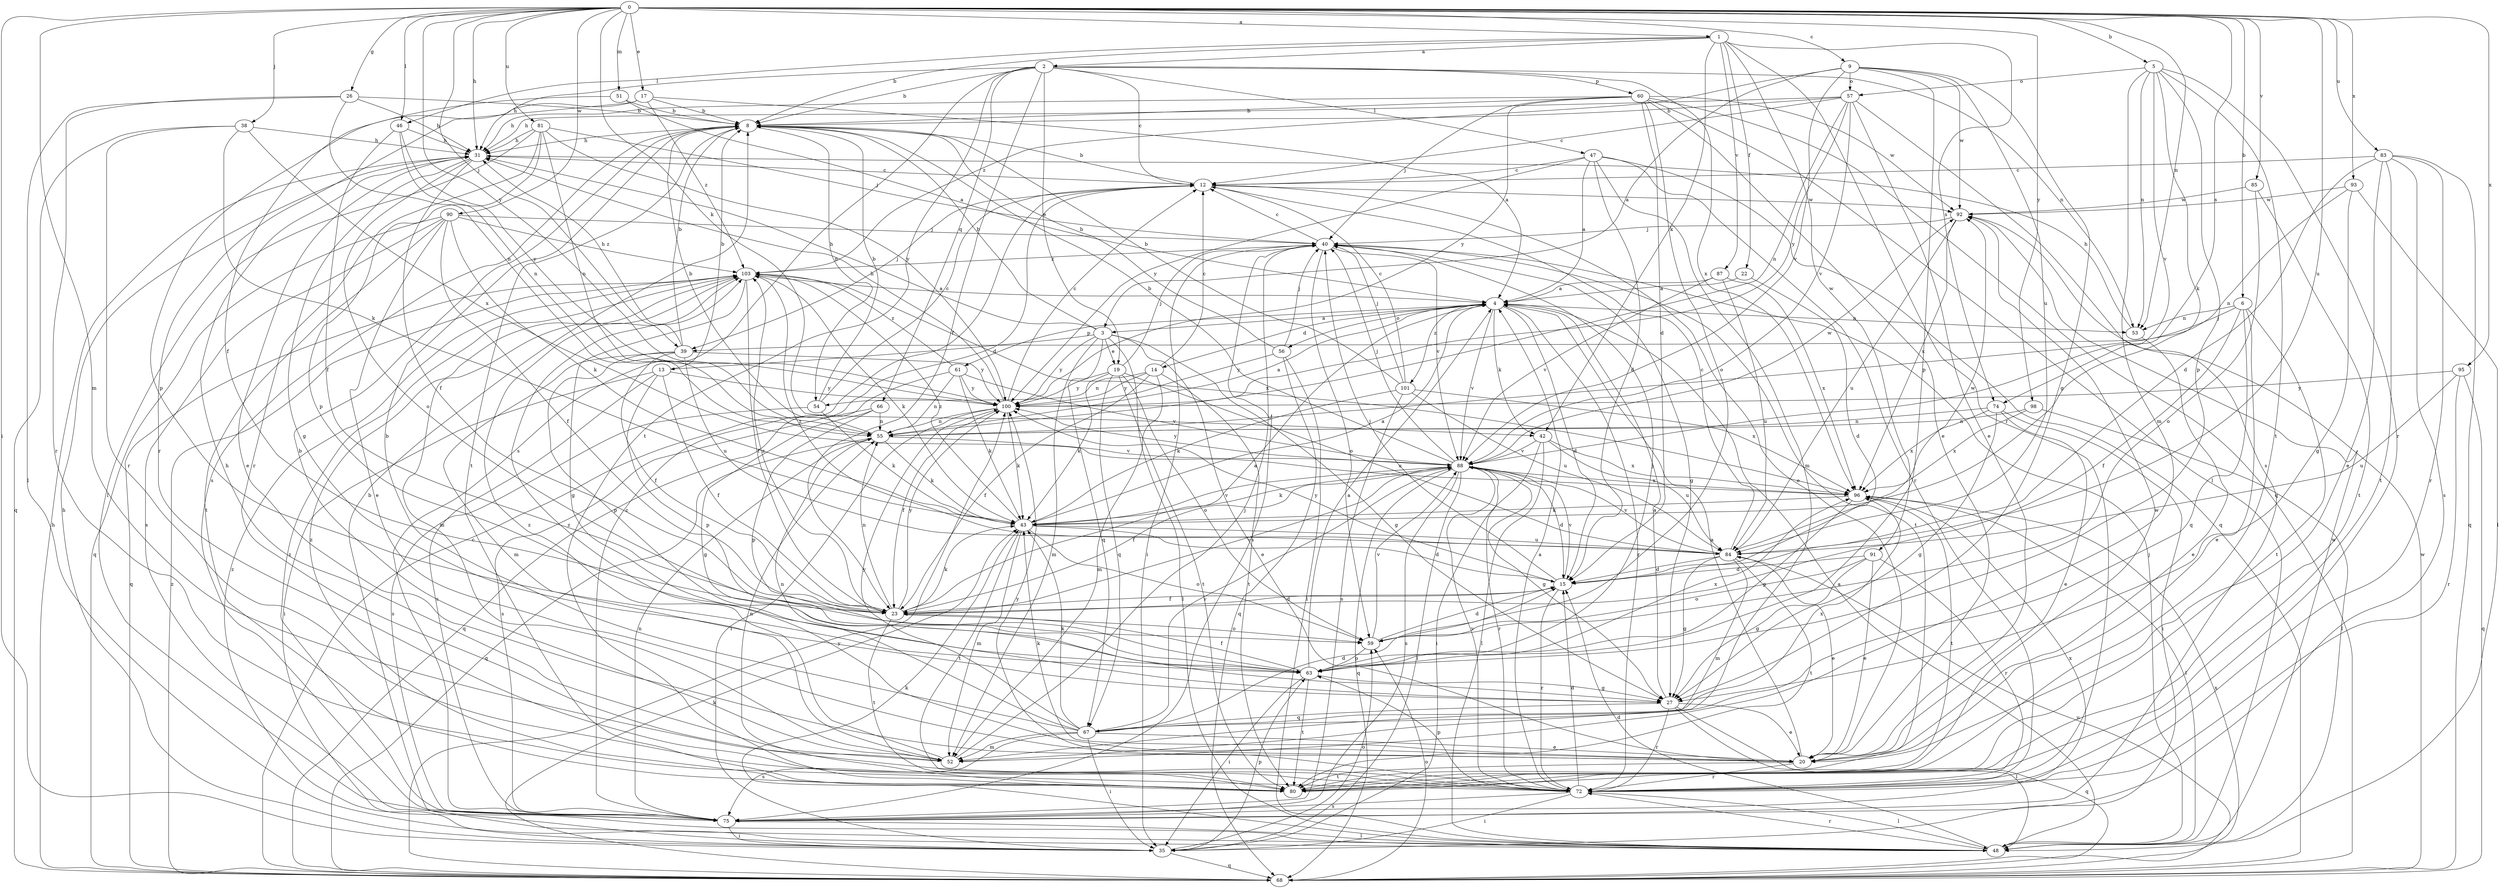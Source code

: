 strict digraph  {
0;
1;
2;
3;
4;
5;
6;
8;
9;
12;
13;
14;
15;
17;
19;
20;
22;
23;
26;
27;
31;
35;
38;
39;
40;
42;
43;
46;
47;
48;
51;
52;
53;
54;
55;
56;
57;
59;
60;
61;
63;
66;
67;
68;
72;
74;
75;
80;
81;
83;
84;
85;
87;
88;
90;
91;
92;
93;
95;
96;
98;
100;
101;
103;
0 -> 1  [label=a];
0 -> 5  [label=b];
0 -> 6  [label=b];
0 -> 9  [label=c];
0 -> 17  [label=e];
0 -> 26  [label=g];
0 -> 31  [label=h];
0 -> 35  [label=i];
0 -> 38  [label=j];
0 -> 39  [label=j];
0 -> 42  [label=k];
0 -> 46  [label=l];
0 -> 51  [label=m];
0 -> 52  [label=m];
0 -> 53  [label=n];
0 -> 74  [label=s];
0 -> 81  [label=u];
0 -> 83  [label=u];
0 -> 84  [label=u];
0 -> 85  [label=v];
0 -> 90  [label=w];
0 -> 93  [label=x];
0 -> 95  [label=x];
0 -> 98  [label=y];
0 -> 100  [label=y];
1 -> 2  [label=a];
1 -> 8  [label=b];
1 -> 22  [label=f];
1 -> 42  [label=k];
1 -> 46  [label=l];
1 -> 72  [label=r];
1 -> 74  [label=s];
1 -> 87  [label=v];
1 -> 91  [label=w];
2 -> 8  [label=b];
2 -> 12  [label=c];
2 -> 19  [label=e];
2 -> 23  [label=f];
2 -> 31  [label=h];
2 -> 47  [label=l];
2 -> 53  [label=n];
2 -> 60  [label=p];
2 -> 66  [label=q];
2 -> 75  [label=s];
2 -> 80  [label=t];
2 -> 96  [label=x];
3 -> 8  [label=b];
3 -> 13  [label=d];
3 -> 19  [label=e];
3 -> 20  [label=e];
3 -> 27  [label=g];
3 -> 31  [label=h];
3 -> 48  [label=l];
3 -> 52  [label=m];
3 -> 67  [label=q];
3 -> 100  [label=y];
4 -> 3  [label=a];
4 -> 14  [label=d];
4 -> 15  [label=d];
4 -> 42  [label=k];
4 -> 53  [label=n];
4 -> 56  [label=o];
4 -> 61  [label=p];
4 -> 72  [label=r];
4 -> 88  [label=v];
4 -> 101  [label=z];
5 -> 43  [label=k];
5 -> 52  [label=m];
5 -> 53  [label=n];
5 -> 57  [label=o];
5 -> 63  [label=p];
5 -> 72  [label=r];
5 -> 80  [label=t];
5 -> 88  [label=v];
6 -> 20  [label=e];
6 -> 23  [label=f];
6 -> 39  [label=j];
6 -> 53  [label=n];
6 -> 67  [label=q];
6 -> 80  [label=t];
8 -> 31  [label=h];
8 -> 54  [label=n];
8 -> 75  [label=s];
8 -> 80  [label=t];
9 -> 3  [label=a];
9 -> 27  [label=g];
9 -> 57  [label=o];
9 -> 63  [label=p];
9 -> 84  [label=u];
9 -> 88  [label=v];
9 -> 92  [label=w];
9 -> 103  [label=z];
12 -> 8  [label=b];
12 -> 20  [label=e];
12 -> 39  [label=j];
12 -> 92  [label=w];
13 -> 8  [label=b];
13 -> 23  [label=f];
13 -> 35  [label=i];
13 -> 63  [label=p];
13 -> 75  [label=s];
13 -> 100  [label=y];
14 -> 12  [label=c];
14 -> 23  [label=f];
14 -> 52  [label=m];
14 -> 54  [label=n];
14 -> 80  [label=t];
14 -> 100  [label=y];
15 -> 23  [label=f];
15 -> 40  [label=j];
15 -> 72  [label=r];
15 -> 88  [label=v];
15 -> 100  [label=y];
17 -> 4  [label=a];
17 -> 8  [label=b];
17 -> 63  [label=p];
17 -> 72  [label=r];
17 -> 103  [label=z];
19 -> 40  [label=j];
19 -> 43  [label=k];
19 -> 59  [label=o];
19 -> 67  [label=q];
19 -> 80  [label=t];
19 -> 84  [label=u];
19 -> 100  [label=y];
20 -> 4  [label=a];
20 -> 43  [label=k];
20 -> 72  [label=r];
20 -> 80  [label=t];
20 -> 103  [label=z];
22 -> 4  [label=a];
22 -> 15  [label=d];
23 -> 4  [label=a];
23 -> 15  [label=d];
23 -> 43  [label=k];
23 -> 55  [label=n];
23 -> 59  [label=o];
23 -> 80  [label=t];
23 -> 88  [label=v];
23 -> 100  [label=y];
23 -> 103  [label=z];
26 -> 8  [label=b];
26 -> 31  [label=h];
26 -> 48  [label=l];
26 -> 55  [label=n];
26 -> 72  [label=r];
27 -> 4  [label=a];
27 -> 20  [label=e];
27 -> 48  [label=l];
27 -> 67  [label=q];
27 -> 68  [label=q];
27 -> 72  [label=r];
31 -> 12  [label=c];
31 -> 20  [label=e];
31 -> 23  [label=f];
31 -> 27  [label=g];
31 -> 59  [label=o];
35 -> 31  [label=h];
35 -> 59  [label=o];
35 -> 63  [label=p];
35 -> 68  [label=q];
35 -> 103  [label=z];
38 -> 31  [label=h];
38 -> 43  [label=k];
38 -> 68  [label=q];
38 -> 72  [label=r];
38 -> 96  [label=x];
39 -> 8  [label=b];
39 -> 23  [label=f];
39 -> 31  [label=h];
39 -> 52  [label=m];
39 -> 63  [label=p];
39 -> 84  [label=u];
39 -> 100  [label=y];
40 -> 12  [label=c];
40 -> 27  [label=g];
40 -> 35  [label=i];
40 -> 59  [label=o];
40 -> 75  [label=s];
40 -> 80  [label=t];
40 -> 88  [label=v];
40 -> 103  [label=z];
42 -> 35  [label=i];
42 -> 48  [label=l];
42 -> 84  [label=u];
42 -> 88  [label=v];
42 -> 96  [label=x];
43 -> 4  [label=a];
43 -> 15  [label=d];
43 -> 52  [label=m];
43 -> 59  [label=o];
43 -> 80  [label=t];
43 -> 84  [label=u];
43 -> 88  [label=v];
43 -> 103  [label=z];
46 -> 23  [label=f];
46 -> 31  [label=h];
46 -> 55  [label=n];
46 -> 100  [label=y];
47 -> 4  [label=a];
47 -> 12  [label=c];
47 -> 15  [label=d];
47 -> 52  [label=m];
47 -> 68  [label=q];
47 -> 72  [label=r];
47 -> 100  [label=y];
48 -> 4  [label=a];
48 -> 8  [label=b];
48 -> 15  [label=d];
48 -> 40  [label=j];
48 -> 43  [label=k];
48 -> 72  [label=r];
48 -> 92  [label=w];
51 -> 4  [label=a];
51 -> 8  [label=b];
51 -> 23  [label=f];
52 -> 8  [label=b];
52 -> 31  [label=h];
52 -> 40  [label=j];
52 -> 103  [label=z];
53 -> 20  [label=e];
53 -> 31  [label=h];
54 -> 8  [label=b];
54 -> 12  [label=c];
54 -> 43  [label=k];
54 -> 75  [label=s];
55 -> 4  [label=a];
55 -> 8  [label=b];
55 -> 43  [label=k];
55 -> 68  [label=q];
55 -> 88  [label=v];
56 -> 8  [label=b];
56 -> 40  [label=j];
56 -> 48  [label=l];
56 -> 68  [label=q];
56 -> 100  [label=y];
57 -> 8  [label=b];
57 -> 12  [label=c];
57 -> 20  [label=e];
57 -> 31  [label=h];
57 -> 55  [label=n];
57 -> 75  [label=s];
57 -> 88  [label=v];
57 -> 100  [label=y];
59 -> 15  [label=d];
59 -> 63  [label=p];
59 -> 88  [label=v];
60 -> 8  [label=b];
60 -> 15  [label=d];
60 -> 20  [label=e];
60 -> 31  [label=h];
60 -> 40  [label=j];
60 -> 48  [label=l];
60 -> 59  [label=o];
60 -> 68  [label=q];
60 -> 92  [label=w];
60 -> 100  [label=y];
61 -> 43  [label=k];
61 -> 55  [label=n];
61 -> 68  [label=q];
61 -> 88  [label=v];
61 -> 100  [label=y];
61 -> 103  [label=z];
63 -> 4  [label=a];
63 -> 23  [label=f];
63 -> 27  [label=g];
63 -> 35  [label=i];
63 -> 40  [label=j];
63 -> 80  [label=t];
63 -> 96  [label=x];
66 -> 27  [label=g];
66 -> 55  [label=n];
66 -> 63  [label=p];
66 -> 75  [label=s];
67 -> 8  [label=b];
67 -> 15  [label=d];
67 -> 20  [label=e];
67 -> 35  [label=i];
67 -> 43  [label=k];
67 -> 52  [label=m];
67 -> 55  [label=n];
67 -> 75  [label=s];
67 -> 88  [label=v];
67 -> 96  [label=x];
67 -> 100  [label=y];
68 -> 12  [label=c];
68 -> 31  [label=h];
68 -> 43  [label=k];
68 -> 59  [label=o];
68 -> 84  [label=u];
68 -> 92  [label=w];
68 -> 96  [label=x];
68 -> 100  [label=y];
68 -> 103  [label=z];
72 -> 4  [label=a];
72 -> 15  [label=d];
72 -> 35  [label=i];
72 -> 48  [label=l];
72 -> 63  [label=p];
72 -> 75  [label=s];
72 -> 88  [label=v];
72 -> 100  [label=y];
74 -> 20  [label=e];
74 -> 27  [label=g];
74 -> 35  [label=i];
74 -> 55  [label=n];
74 -> 96  [label=x];
75 -> 12  [label=c];
75 -> 35  [label=i];
75 -> 48  [label=l];
75 -> 55  [label=n];
75 -> 96  [label=x];
75 -> 103  [label=z];
80 -> 55  [label=n];
80 -> 92  [label=w];
80 -> 103  [label=z];
81 -> 31  [label=h];
81 -> 40  [label=j];
81 -> 48  [label=l];
81 -> 55  [label=n];
81 -> 63  [label=p];
81 -> 72  [label=r];
81 -> 100  [label=y];
83 -> 12  [label=c];
83 -> 15  [label=d];
83 -> 20  [label=e];
83 -> 68  [label=q];
83 -> 72  [label=r];
83 -> 75  [label=s];
83 -> 80  [label=t];
84 -> 12  [label=c];
84 -> 15  [label=d];
84 -> 20  [label=e];
84 -> 27  [label=g];
84 -> 52  [label=m];
84 -> 80  [label=t];
84 -> 88  [label=v];
84 -> 92  [label=w];
84 -> 103  [label=z];
85 -> 59  [label=o];
85 -> 80  [label=t];
85 -> 92  [label=w];
87 -> 4  [label=a];
87 -> 84  [label=u];
87 -> 88  [label=v];
87 -> 96  [label=x];
88 -> 8  [label=b];
88 -> 15  [label=d];
88 -> 23  [label=f];
88 -> 27  [label=g];
88 -> 35  [label=i];
88 -> 40  [label=j];
88 -> 43  [label=k];
88 -> 68  [label=q];
88 -> 72  [label=r];
88 -> 75  [label=s];
88 -> 92  [label=w];
88 -> 96  [label=x];
88 -> 100  [label=y];
90 -> 20  [label=e];
90 -> 23  [label=f];
90 -> 40  [label=j];
90 -> 43  [label=k];
90 -> 68  [label=q];
90 -> 75  [label=s];
90 -> 80  [label=t];
90 -> 103  [label=z];
91 -> 15  [label=d];
91 -> 20  [label=e];
91 -> 27  [label=g];
91 -> 59  [label=o];
91 -> 72  [label=r];
92 -> 40  [label=j];
92 -> 84  [label=u];
92 -> 96  [label=x];
93 -> 27  [label=g];
93 -> 48  [label=l];
93 -> 55  [label=n];
93 -> 92  [label=w];
95 -> 68  [label=q];
95 -> 72  [label=r];
95 -> 84  [label=u];
95 -> 100  [label=y];
96 -> 43  [label=k];
96 -> 48  [label=l];
96 -> 63  [label=p];
96 -> 80  [label=t];
98 -> 48  [label=l];
98 -> 55  [label=n];
98 -> 96  [label=x];
100 -> 12  [label=c];
100 -> 23  [label=f];
100 -> 31  [label=h];
100 -> 35  [label=i];
100 -> 43  [label=k];
100 -> 55  [label=n];
101 -> 8  [label=b];
101 -> 12  [label=c];
101 -> 40  [label=j];
101 -> 43  [label=k];
101 -> 75  [label=s];
101 -> 84  [label=u];
101 -> 96  [label=x];
103 -> 4  [label=a];
103 -> 23  [label=f];
103 -> 27  [label=g];
103 -> 43  [label=k];
103 -> 52  [label=m];
103 -> 68  [label=q];
103 -> 96  [label=x];
}

